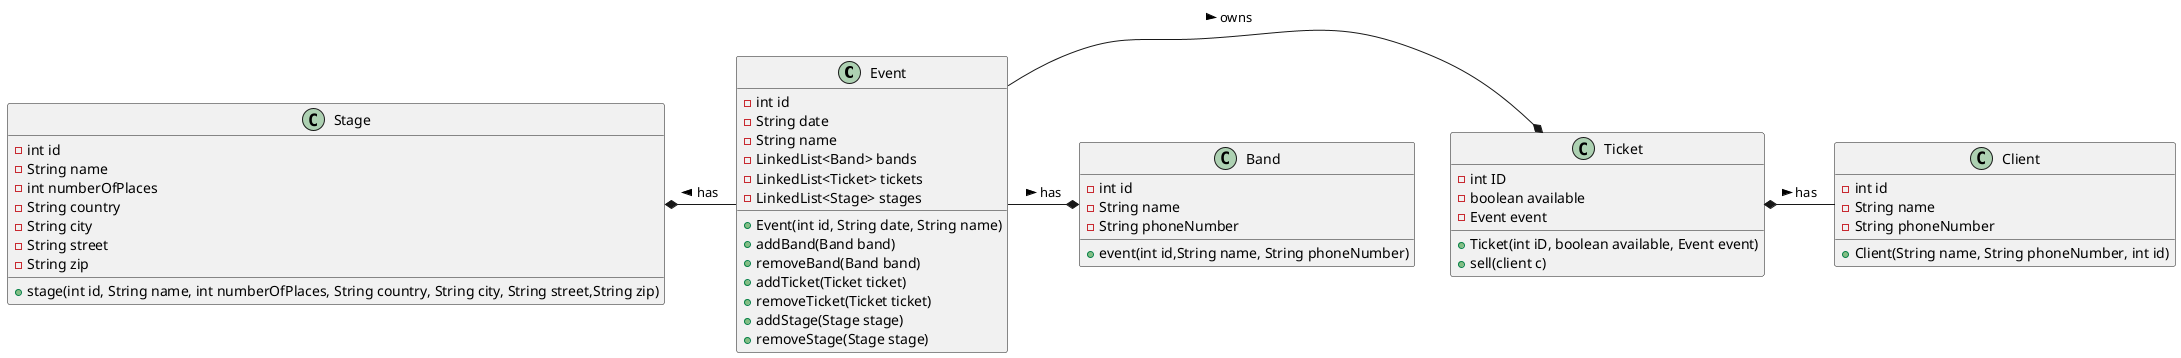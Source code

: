 @startuml
Event -* Ticket : > owns
Event -* Band : > has
Stage *- Event : < has
Ticket *- Client : > has

class Client{
-int id
-String name
-String phoneNumber
+Client(String name, String phoneNumber, int id)
}
class Ticket{
-int ID
-boolean available
-Event event
+Ticket(int iD, boolean available, Event event)
+sell(client c)
}

class Event{
-int id
-String date
-String name
-LinkedList<Band> bands
-LinkedList<Ticket> tickets
-LinkedList<Stage> stages
+Event(int id, String date, String name)
+addBand(Band band)
+removeBand(Band band)
+addTicket(Ticket ticket)
+removeTicket(Ticket ticket)
+addStage(Stage stage)
+removeStage(Stage stage)
}
class Band{
-int id
-String name
-String phoneNumber
+event(int id,String name, String phoneNumber)
}
class Stage{
-int id
-String name
-int numberOfPlaces
-String country
-String city
-String street
-String zip
+stage(int id, String name, int numberOfPlaces, String country, String city, String street,String zip)
}
@enduml